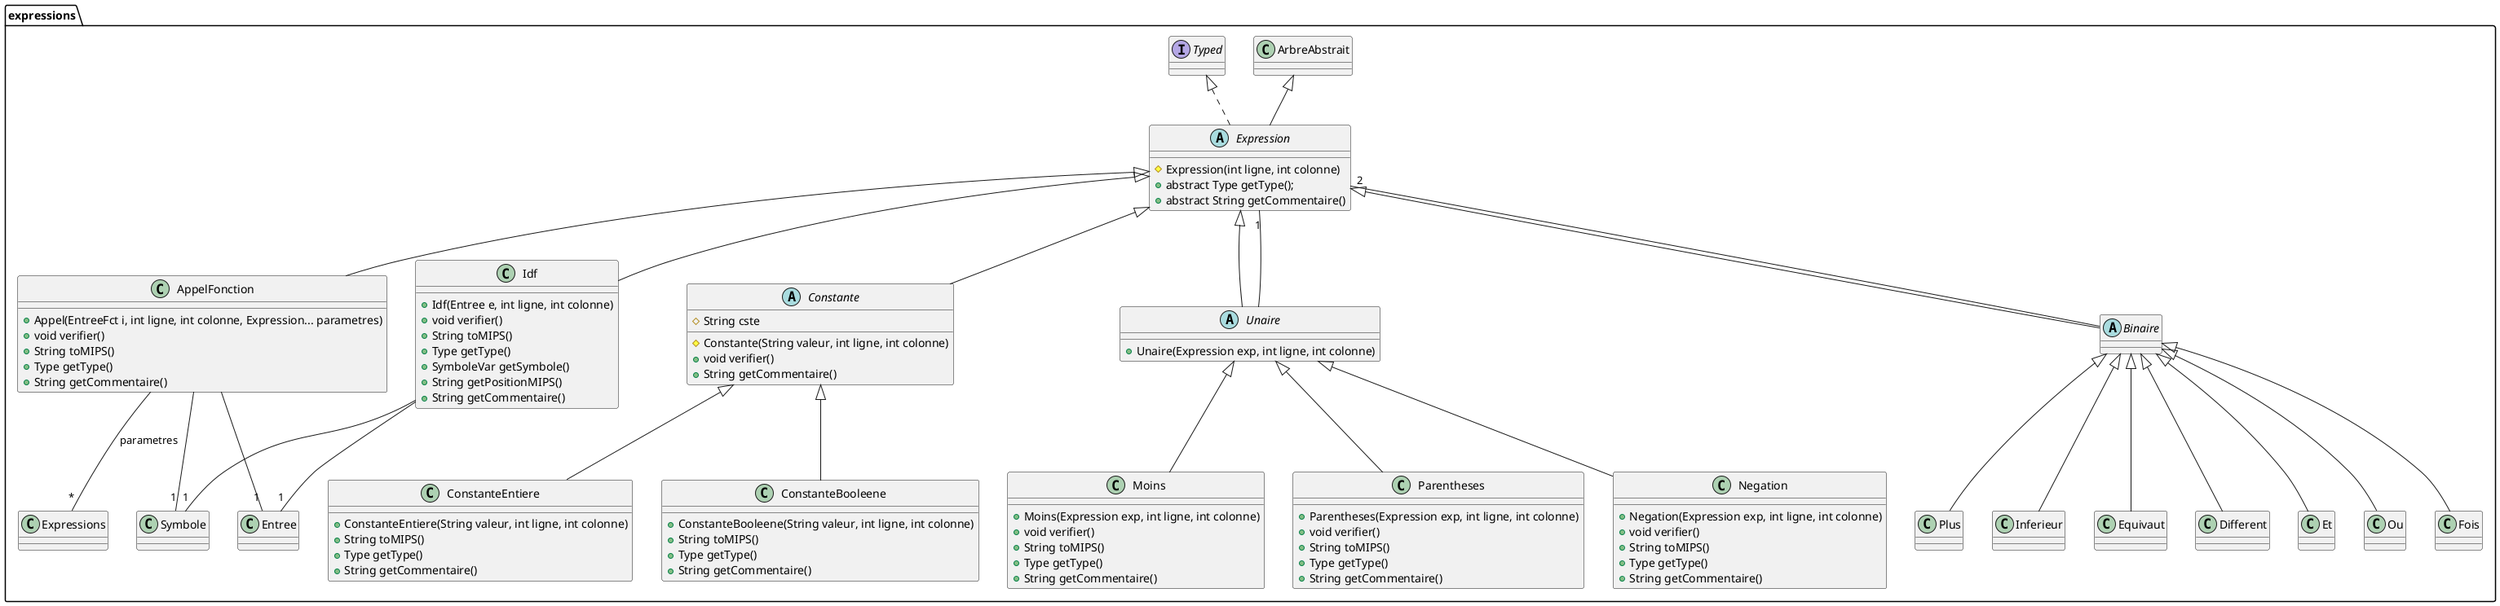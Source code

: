 @startuml
package expressions {
	class AppelFonction extends Expression {
		+ Appel(EntreeFct i, int ligne, int colonne, Expression... parametres)
		+ void verifier()
		+ String toMIPS()
		+ Type getType()
		+ String getCommentaire()
	}
	AppelFonction --"1" Entree
	AppelFonction --"1" Symbole
	AppelFonction --"*" Expressions : parametres



	abstract class Constante extends Expression {
		# String cste
		# Constante(String valeur, int ligne, int colonne)
		+ void verifier()
		+ String getCommentaire()
	}

	class ConstanteBooleene extends Constante {
		+ ConstanteBooleene(String valeur, int ligne, int colonne)
		+ String toMIPS()
		+ Type getType()
		+ String getCommentaire()
	}

	class ConstanteEntiere extends Constante {
		+ ConstanteEntiere(String valeur, int ligne, int colonne)
		+ String toMIPS()
		+ Type getType()
		+ String getCommentaire()
	}


	abstract class Expression extends ArbreAbstrait implements Typed{
		# Expression(int ligne, int colonne)
		+ abstract Type getType();
		+ abstract String getCommentaire()
	}

	class Idf extends Expression {
		+ Idf(Entree e, int ligne, int colonne)
		+ void verifier()
		+ String toMIPS()
		+ Type getType()
		+ SymboleVar getSymbole()
		+ String getPositionMIPS()
		+ String getCommentaire()
	}
	Idf --"1" Entree
	Idf --"1" Symbole

	abstract class Unaire extends Expression {
		+ Unaire(Expression exp, int ligne, int colonne)
	}
	Unaire --"1" Expression


	class Negation extends Unaire {
		+ Negation(Expression exp, int ligne, int colonne)
		+ void verifier()
		+ String toMIPS()
		+ Type getType()
		+ String getCommentaire()
	}

	class Moins extends Unaire {
		+ Moins(Expression exp, int ligne, int colonne)
		+ void verifier()
		+ String toMIPS()
		+ Type getType()
		+ String getCommentaire()
	}

	class Parentheses extends Unaire {
		+ Parentheses(Expression exp, int ligne, int colonne)
		+ void verifier()
		+ String toMIPS()
		+ Type getType()
		+ String getCommentaire()
	}

	abstract class Binaire extends Expression {

	}

	Binaire --"2" Expression

	class Fois extends Binaire {

	}

	class Plus extends Binaire {

	}


	class Inferieur extends Binaire {

	}

	class Equivaut extends Binaire {

	}

	class Different extends Binaire {

	}

	class Et extends Binaire {

	}

	class Ou extends Binaire {
		
	}
}
@enduml